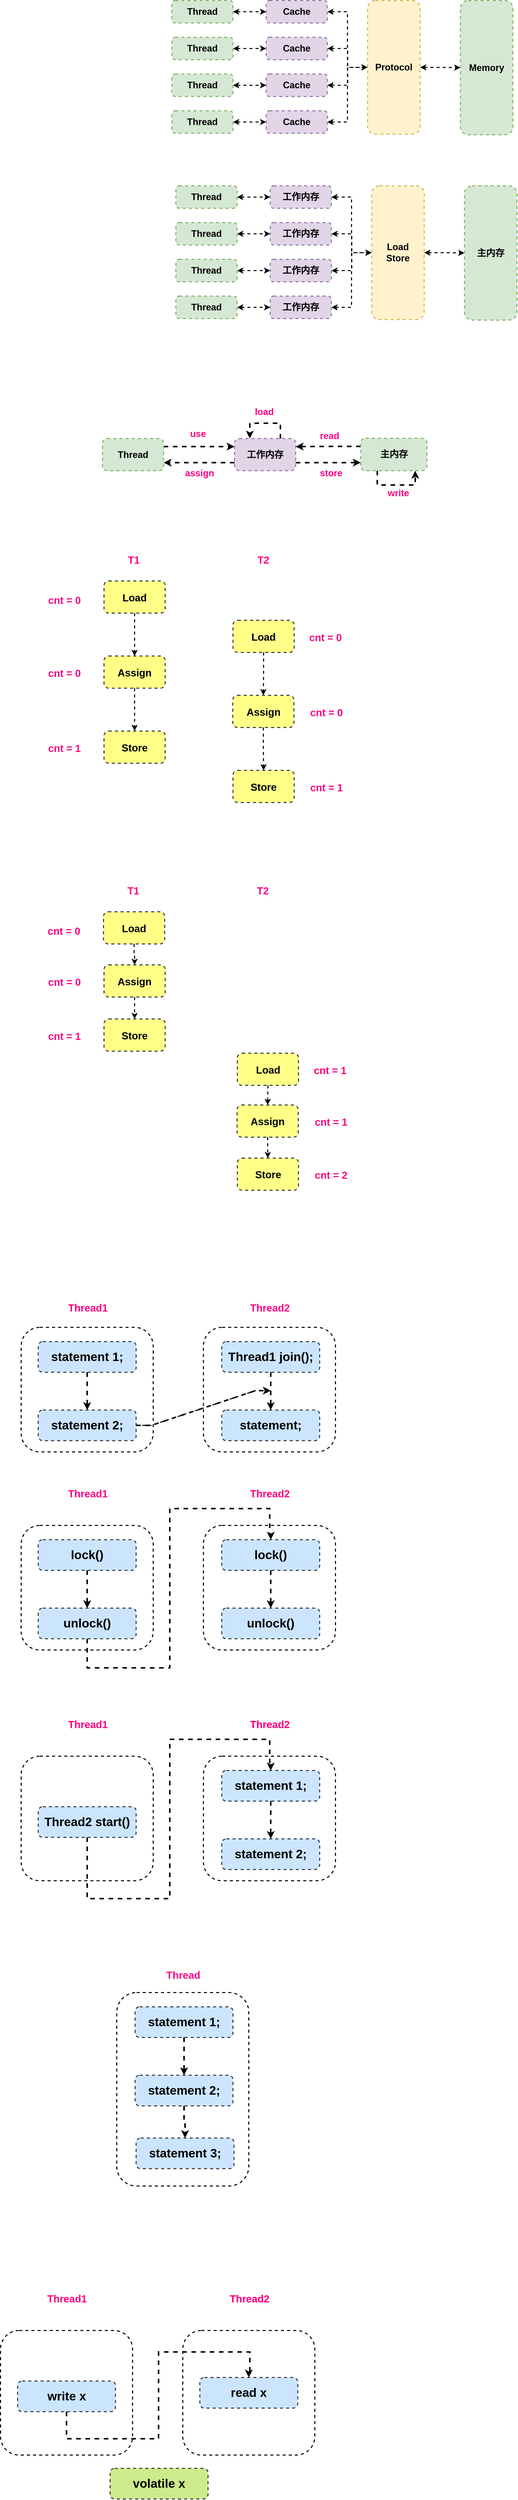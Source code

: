 <mxfile version="12.6.5" type="device"><diagram id="lJGxoGqSz7yk_JoMpPvf" name="Page-1"><mxGraphModel dx="1900" dy="453" grid="0" gridSize="10" guides="1" tooltips="1" connect="1" arrows="1" fold="1" page="0" pageScale="1" pageWidth="827" pageHeight="1169" math="0" shadow="0"><root><mxCell id="0"/><mxCell id="1" parent="0"/><mxCell id="3HVY0OB0enW9rMjZPAsn-96" value="" style="rounded=1;whiteSpace=wrap;html=1;dashed=1;strokeWidth=2;fontSize=20;fontColor=#FF0080;" vertex="1" parent="1"><mxGeometry x="-66" y="2780" width="259" height="244" as="geometry"/></mxCell><mxCell id="3HVY0OB0enW9rMjZPAsn-11" style="edgeStyle=orthogonalEdgeStyle;rounded=0;orthogonalLoop=1;jettySize=auto;html=1;exitX=1;exitY=0.5;exitDx=0;exitDy=0;entryX=0;entryY=0.5;entryDx=0;entryDy=0;startArrow=classic;startFill=1;strokeWidth=2;fontSize=18;dashed=1;" edge="1" parent="1" source="3HVY0OB0enW9rMjZPAsn-1" target="3HVY0OB0enW9rMjZPAsn-5"><mxGeometry relative="1" as="geometry"/></mxCell><mxCell id="3HVY0OB0enW9rMjZPAsn-1" value="&lt;b&gt;Thread&lt;/b&gt;" style="rounded=1;whiteSpace=wrap;html=1;strokeWidth=2;fontSize=18;fillColor=#d5e8d4;strokeColor=#82b366;dashed=1;" vertex="1" parent="1"><mxGeometry x="-128" y="181" width="120" height="44" as="geometry"/></mxCell><mxCell id="3HVY0OB0enW9rMjZPAsn-12" style="edgeStyle=orthogonalEdgeStyle;rounded=0;orthogonalLoop=1;jettySize=auto;html=1;exitX=1;exitY=0.5;exitDx=0;exitDy=0;entryX=0;entryY=0.5;entryDx=0;entryDy=0;startArrow=classic;startFill=1;strokeWidth=2;fontSize=18;dashed=1;" edge="1" parent="1" source="3HVY0OB0enW9rMjZPAsn-2" target="3HVY0OB0enW9rMjZPAsn-6"><mxGeometry relative="1" as="geometry"/></mxCell><mxCell id="3HVY0OB0enW9rMjZPAsn-2" value="&lt;b&gt;Thread&lt;/b&gt;" style="rounded=1;whiteSpace=wrap;html=1;strokeWidth=2;fontSize=18;fillColor=#d5e8d4;strokeColor=#82b366;dashed=1;" vertex="1" parent="1"><mxGeometry x="-128" y="253" width="120" height="44" as="geometry"/></mxCell><mxCell id="3HVY0OB0enW9rMjZPAsn-13" style="edgeStyle=orthogonalEdgeStyle;rounded=0;orthogonalLoop=1;jettySize=auto;html=1;exitX=1;exitY=0.5;exitDx=0;exitDy=0;entryX=0;entryY=0.5;entryDx=0;entryDy=0;startArrow=classic;startFill=1;strokeWidth=2;fontSize=18;dashed=1;" edge="1" parent="1" source="3HVY0OB0enW9rMjZPAsn-3" target="3HVY0OB0enW9rMjZPAsn-7"><mxGeometry relative="1" as="geometry"/></mxCell><mxCell id="3HVY0OB0enW9rMjZPAsn-3" value="&lt;b&gt;Thread&lt;/b&gt;" style="rounded=1;whiteSpace=wrap;html=1;strokeWidth=2;fontSize=18;fillColor=#d5e8d4;strokeColor=#82b366;dashed=1;" vertex="1" parent="1"><mxGeometry x="-128" y="325" width="120" height="44" as="geometry"/></mxCell><mxCell id="3HVY0OB0enW9rMjZPAsn-14" style="edgeStyle=orthogonalEdgeStyle;rounded=0;orthogonalLoop=1;jettySize=auto;html=1;exitX=1;exitY=0.5;exitDx=0;exitDy=0;entryX=0;entryY=0.5;entryDx=0;entryDy=0;startArrow=classic;startFill=1;strokeWidth=2;fontSize=18;dashed=1;" edge="1" parent="1" source="3HVY0OB0enW9rMjZPAsn-4" target="3HVY0OB0enW9rMjZPAsn-8"><mxGeometry relative="1" as="geometry"/></mxCell><mxCell id="3HVY0OB0enW9rMjZPAsn-4" value="&lt;b&gt;Thread&lt;/b&gt;" style="rounded=1;whiteSpace=wrap;html=1;strokeWidth=2;fontSize=18;fillColor=#d5e8d4;strokeColor=#82b366;dashed=1;" vertex="1" parent="1"><mxGeometry x="-128" y="397" width="120" height="44" as="geometry"/></mxCell><mxCell id="3HVY0OB0enW9rMjZPAsn-15" style="edgeStyle=orthogonalEdgeStyle;rounded=0;orthogonalLoop=1;jettySize=auto;html=1;exitX=1;exitY=0.5;exitDx=0;exitDy=0;entryX=0;entryY=0.5;entryDx=0;entryDy=0;startArrow=classic;startFill=1;strokeWidth=2;fontSize=18;dashed=1;" edge="1" parent="1" source="3HVY0OB0enW9rMjZPAsn-5" target="3HVY0OB0enW9rMjZPAsn-9"><mxGeometry relative="1" as="geometry"/></mxCell><mxCell id="3HVY0OB0enW9rMjZPAsn-5" value="&lt;b&gt;Cache&lt;/b&gt;" style="rounded=1;whiteSpace=wrap;html=1;strokeWidth=2;fontSize=18;fillColor=#e1d5e7;strokeColor=#9673a6;dashed=1;" vertex="1" parent="1"><mxGeometry x="57" y="181" width="120" height="44" as="geometry"/></mxCell><mxCell id="3HVY0OB0enW9rMjZPAsn-16" style="edgeStyle=orthogonalEdgeStyle;rounded=0;orthogonalLoop=1;jettySize=auto;html=1;exitX=1;exitY=0.5;exitDx=0;exitDy=0;entryX=0;entryY=0.5;entryDx=0;entryDy=0;startArrow=classic;startFill=1;strokeWidth=2;fontSize=18;dashed=1;" edge="1" parent="1" source="3HVY0OB0enW9rMjZPAsn-6" target="3HVY0OB0enW9rMjZPAsn-9"><mxGeometry relative="1" as="geometry"><Array as="points"><mxPoint x="217" y="275"/><mxPoint x="217" y="312"/></Array></mxGeometry></mxCell><mxCell id="3HVY0OB0enW9rMjZPAsn-6" value="&lt;b&gt;Cache&lt;/b&gt;" style="rounded=1;whiteSpace=wrap;html=1;strokeWidth=2;fontSize=18;fillColor=#e1d5e7;strokeColor=#9673a6;dashed=1;" vertex="1" parent="1"><mxGeometry x="57" y="253" width="120" height="44" as="geometry"/></mxCell><mxCell id="3HVY0OB0enW9rMjZPAsn-17" style="edgeStyle=orthogonalEdgeStyle;rounded=0;orthogonalLoop=1;jettySize=auto;html=1;exitX=1;exitY=0.5;exitDx=0;exitDy=0;entryX=0;entryY=0.5;entryDx=0;entryDy=0;startArrow=classic;startFill=1;strokeWidth=2;fontSize=18;dashed=1;" edge="1" parent="1" source="3HVY0OB0enW9rMjZPAsn-7" target="3HVY0OB0enW9rMjZPAsn-9"><mxGeometry relative="1" as="geometry"><Array as="points"><mxPoint x="217" y="347"/><mxPoint x="217" y="312"/></Array></mxGeometry></mxCell><mxCell id="3HVY0OB0enW9rMjZPAsn-7" value="&lt;b&gt;Cache&lt;/b&gt;" style="rounded=1;whiteSpace=wrap;html=1;strokeWidth=2;fontSize=18;fillColor=#e1d5e7;strokeColor=#9673a6;dashed=1;" vertex="1" parent="1"><mxGeometry x="57" y="325" width="120" height="44" as="geometry"/></mxCell><mxCell id="3HVY0OB0enW9rMjZPAsn-18" style="edgeStyle=orthogonalEdgeStyle;rounded=0;orthogonalLoop=1;jettySize=auto;html=1;exitX=1;exitY=0.5;exitDx=0;exitDy=0;entryX=0;entryY=0.5;entryDx=0;entryDy=0;startArrow=classic;startFill=1;strokeWidth=2;fontSize=18;dashed=1;" edge="1" parent="1" source="3HVY0OB0enW9rMjZPAsn-8" target="3HVY0OB0enW9rMjZPAsn-9"><mxGeometry relative="1" as="geometry"/></mxCell><mxCell id="3HVY0OB0enW9rMjZPAsn-8" value="&lt;b&gt;Cache&lt;/b&gt;" style="rounded=1;whiteSpace=wrap;html=1;strokeWidth=2;fontSize=18;fillColor=#e1d5e7;strokeColor=#9673a6;dashed=1;" vertex="1" parent="1"><mxGeometry x="57" y="397" width="120" height="44" as="geometry"/></mxCell><mxCell id="3HVY0OB0enW9rMjZPAsn-19" style="edgeStyle=orthogonalEdgeStyle;rounded=0;orthogonalLoop=1;jettySize=auto;html=1;exitX=1;exitY=0.5;exitDx=0;exitDy=0;entryX=0;entryY=0.5;entryDx=0;entryDy=0;startArrow=classic;startFill=1;strokeWidth=2;fontSize=18;dashed=1;" edge="1" parent="1" source="3HVY0OB0enW9rMjZPAsn-9" target="3HVY0OB0enW9rMjZPAsn-10"><mxGeometry relative="1" as="geometry"/></mxCell><mxCell id="3HVY0OB0enW9rMjZPAsn-9" value="&lt;b&gt;Protocol&lt;/b&gt;" style="rounded=1;whiteSpace=wrap;html=1;strokeWidth=2;fontSize=18;fillColor=#fff2cc;strokeColor=#d6b656;dashed=1;" vertex="1" parent="1"><mxGeometry x="256" y="181" width="103" height="262" as="geometry"/></mxCell><mxCell id="3HVY0OB0enW9rMjZPAsn-10" value="&lt;b&gt;Memory&lt;/b&gt;" style="rounded=1;whiteSpace=wrap;html=1;strokeWidth=2;fontSize=18;fillColor=#d5e8d4;strokeColor=#82b366;dashed=1;" vertex="1" parent="1"><mxGeometry x="438" y="181" width="103" height="263" as="geometry"/></mxCell><mxCell id="3HVY0OB0enW9rMjZPAsn-20" style="edgeStyle=orthogonalEdgeStyle;rounded=0;orthogonalLoop=1;jettySize=auto;html=1;exitX=1;exitY=0.5;exitDx=0;exitDy=0;entryX=0;entryY=0.5;entryDx=0;entryDy=0;startArrow=classic;startFill=1;strokeWidth=2;fontSize=18;dashed=1;" edge="1" parent="1" source="3HVY0OB0enW9rMjZPAsn-21" target="3HVY0OB0enW9rMjZPAsn-29"><mxGeometry relative="1" as="geometry"/></mxCell><mxCell id="3HVY0OB0enW9rMjZPAsn-21" value="&lt;b&gt;Thread&lt;/b&gt;" style="rounded=1;whiteSpace=wrap;html=1;strokeWidth=2;fontSize=18;fillColor=#d5e8d4;strokeColor=#82b366;dashed=1;" vertex="1" parent="1"><mxGeometry x="-120" y="544" width="120" height="44" as="geometry"/></mxCell><mxCell id="3HVY0OB0enW9rMjZPAsn-22" style="edgeStyle=orthogonalEdgeStyle;rounded=0;orthogonalLoop=1;jettySize=auto;html=1;exitX=1;exitY=0.5;exitDx=0;exitDy=0;entryX=0;entryY=0.5;entryDx=0;entryDy=0;startArrow=classic;startFill=1;strokeWidth=2;fontSize=18;dashed=1;" edge="1" parent="1" source="3HVY0OB0enW9rMjZPAsn-23" target="3HVY0OB0enW9rMjZPAsn-31"><mxGeometry relative="1" as="geometry"/></mxCell><mxCell id="3HVY0OB0enW9rMjZPAsn-23" value="&lt;b&gt;Thread&lt;/b&gt;" style="rounded=1;whiteSpace=wrap;html=1;strokeWidth=2;fontSize=18;fillColor=#d5e8d4;strokeColor=#82b366;dashed=1;" vertex="1" parent="1"><mxGeometry x="-120" y="616" width="120" height="44" as="geometry"/></mxCell><mxCell id="3HVY0OB0enW9rMjZPAsn-24" style="edgeStyle=orthogonalEdgeStyle;rounded=0;orthogonalLoop=1;jettySize=auto;html=1;exitX=1;exitY=0.5;exitDx=0;exitDy=0;entryX=0;entryY=0.5;entryDx=0;entryDy=0;startArrow=classic;startFill=1;strokeWidth=2;fontSize=18;dashed=1;" edge="1" parent="1" source="3HVY0OB0enW9rMjZPAsn-25" target="3HVY0OB0enW9rMjZPAsn-33"><mxGeometry relative="1" as="geometry"/></mxCell><mxCell id="3HVY0OB0enW9rMjZPAsn-25" value="&lt;b&gt;Thread&lt;/b&gt;" style="rounded=1;whiteSpace=wrap;html=1;strokeWidth=2;fontSize=18;fillColor=#d5e8d4;strokeColor=#82b366;dashed=1;" vertex="1" parent="1"><mxGeometry x="-120" y="688" width="120" height="44" as="geometry"/></mxCell><mxCell id="3HVY0OB0enW9rMjZPAsn-26" style="edgeStyle=orthogonalEdgeStyle;rounded=0;orthogonalLoop=1;jettySize=auto;html=1;exitX=1;exitY=0.5;exitDx=0;exitDy=0;entryX=0;entryY=0.5;entryDx=0;entryDy=0;startArrow=classic;startFill=1;strokeWidth=2;fontSize=18;dashed=1;" edge="1" parent="1" source="3HVY0OB0enW9rMjZPAsn-27" target="3HVY0OB0enW9rMjZPAsn-35"><mxGeometry relative="1" as="geometry"/></mxCell><mxCell id="3HVY0OB0enW9rMjZPAsn-27" value="&lt;b&gt;Thread&lt;/b&gt;" style="rounded=1;whiteSpace=wrap;html=1;strokeWidth=2;fontSize=18;fillColor=#d5e8d4;strokeColor=#82b366;dashed=1;" vertex="1" parent="1"><mxGeometry x="-120" y="760" width="120" height="44" as="geometry"/></mxCell><mxCell id="3HVY0OB0enW9rMjZPAsn-28" style="edgeStyle=orthogonalEdgeStyle;rounded=0;orthogonalLoop=1;jettySize=auto;html=1;exitX=1;exitY=0.5;exitDx=0;exitDy=0;entryX=0;entryY=0.5;entryDx=0;entryDy=0;startArrow=classic;startFill=1;strokeWidth=2;fontSize=18;dashed=1;" edge="1" parent="1" source="3HVY0OB0enW9rMjZPAsn-29" target="3HVY0OB0enW9rMjZPAsn-37"><mxGeometry relative="1" as="geometry"/></mxCell><mxCell id="3HVY0OB0enW9rMjZPAsn-29" value="&lt;b&gt;工作内存&lt;/b&gt;" style="rounded=1;whiteSpace=wrap;html=1;strokeWidth=2;fontSize=18;fillColor=#e1d5e7;strokeColor=#9673a6;dashed=1;" vertex="1" parent="1"><mxGeometry x="65" y="544" width="120" height="44" as="geometry"/></mxCell><mxCell id="3HVY0OB0enW9rMjZPAsn-30" style="edgeStyle=orthogonalEdgeStyle;rounded=0;orthogonalLoop=1;jettySize=auto;html=1;exitX=1;exitY=0.5;exitDx=0;exitDy=0;entryX=0;entryY=0.5;entryDx=0;entryDy=0;startArrow=classic;startFill=1;strokeWidth=2;fontSize=18;dashed=1;" edge="1" parent="1" source="3HVY0OB0enW9rMjZPAsn-31" target="3HVY0OB0enW9rMjZPAsn-37"><mxGeometry relative="1" as="geometry"><Array as="points"><mxPoint x="225" y="638"/><mxPoint x="225" y="675"/></Array></mxGeometry></mxCell><mxCell id="3HVY0OB0enW9rMjZPAsn-31" value="&lt;b&gt;工作内存&lt;/b&gt;" style="rounded=1;whiteSpace=wrap;html=1;strokeWidth=2;fontSize=18;fillColor=#e1d5e7;strokeColor=#9673a6;dashed=1;" vertex="1" parent="1"><mxGeometry x="65" y="616" width="120" height="44" as="geometry"/></mxCell><mxCell id="3HVY0OB0enW9rMjZPAsn-32" style="edgeStyle=orthogonalEdgeStyle;rounded=0;orthogonalLoop=1;jettySize=auto;html=1;exitX=1;exitY=0.5;exitDx=0;exitDy=0;entryX=0;entryY=0.5;entryDx=0;entryDy=0;startArrow=classic;startFill=1;strokeWidth=2;fontSize=18;dashed=1;" edge="1" parent="1" source="3HVY0OB0enW9rMjZPAsn-33" target="3HVY0OB0enW9rMjZPAsn-37"><mxGeometry relative="1" as="geometry"><Array as="points"><mxPoint x="225" y="710"/><mxPoint x="225" y="675"/></Array></mxGeometry></mxCell><mxCell id="3HVY0OB0enW9rMjZPAsn-33" value="&lt;b&gt;工作内存&lt;/b&gt;" style="rounded=1;whiteSpace=wrap;html=1;strokeWidth=2;fontSize=18;fillColor=#e1d5e7;strokeColor=#9673a6;dashed=1;" vertex="1" parent="1"><mxGeometry x="65" y="688" width="120" height="44" as="geometry"/></mxCell><mxCell id="3HVY0OB0enW9rMjZPAsn-34" style="edgeStyle=orthogonalEdgeStyle;rounded=0;orthogonalLoop=1;jettySize=auto;html=1;exitX=1;exitY=0.5;exitDx=0;exitDy=0;entryX=0;entryY=0.5;entryDx=0;entryDy=0;startArrow=classic;startFill=1;strokeWidth=2;fontSize=18;dashed=1;" edge="1" parent="1" source="3HVY0OB0enW9rMjZPAsn-35" target="3HVY0OB0enW9rMjZPAsn-37"><mxGeometry relative="1" as="geometry"/></mxCell><mxCell id="3HVY0OB0enW9rMjZPAsn-35" value="&lt;b&gt;工作内存&lt;/b&gt;" style="rounded=1;whiteSpace=wrap;html=1;strokeWidth=2;fontSize=18;fillColor=#e1d5e7;strokeColor=#9673a6;dashed=1;" vertex="1" parent="1"><mxGeometry x="65" y="760" width="120" height="44" as="geometry"/></mxCell><mxCell id="3HVY0OB0enW9rMjZPAsn-36" style="edgeStyle=orthogonalEdgeStyle;rounded=0;orthogonalLoop=1;jettySize=auto;html=1;exitX=1;exitY=0.5;exitDx=0;exitDy=0;entryX=0;entryY=0.5;entryDx=0;entryDy=0;startArrow=classic;startFill=1;strokeWidth=2;fontSize=18;dashed=1;" edge="1" parent="1" source="3HVY0OB0enW9rMjZPAsn-37" target="3HVY0OB0enW9rMjZPAsn-38"><mxGeometry relative="1" as="geometry"/></mxCell><mxCell id="3HVY0OB0enW9rMjZPAsn-37" value="&lt;b&gt;Load&lt;br&gt;Store&lt;br&gt;&lt;/b&gt;" style="rounded=1;whiteSpace=wrap;html=1;strokeWidth=2;fontSize=18;fillColor=#fff2cc;strokeColor=#d6b656;dashed=1;" vertex="1" parent="1"><mxGeometry x="264" y="544" width="103" height="262" as="geometry"/></mxCell><mxCell id="3HVY0OB0enW9rMjZPAsn-38" value="&lt;b&gt;主内存&lt;/b&gt;" style="rounded=1;whiteSpace=wrap;html=1;strokeWidth=2;fontSize=18;fillColor=#d5e8d4;strokeColor=#82b366;dashed=1;" vertex="1" parent="1"><mxGeometry x="446" y="544" width="103" height="263" as="geometry"/></mxCell><mxCell id="3HVY0OB0enW9rMjZPAsn-39" value="&lt;b&gt;工作内存&lt;/b&gt;" style="rounded=1;whiteSpace=wrap;html=1;strokeWidth=2;fontSize=18;fillColor=#e1d5e7;strokeColor=#9673a6;dashed=1;" vertex="1" parent="1"><mxGeometry x="65" y="760" width="120" height="44" as="geometry"/></mxCell><mxCell id="3HVY0OB0enW9rMjZPAsn-147" style="edgeStyle=orthogonalEdgeStyle;rounded=0;orthogonalLoop=1;jettySize=auto;html=1;exitX=0;exitY=0.25;exitDx=0;exitDy=0;entryX=1;entryY=0.25;entryDx=0;entryDy=0;dashed=1;startArrow=none;startFill=0;strokeWidth=3;fontSize=20;fontColor=#FF0080;" edge="1" parent="1" source="3HVY0OB0enW9rMjZPAsn-40" target="3HVY0OB0enW9rMjZPAsn-41"><mxGeometry relative="1" as="geometry"/></mxCell><mxCell id="3HVY0OB0enW9rMjZPAsn-150" style="edgeStyle=orthogonalEdgeStyle;rounded=0;orthogonalLoop=1;jettySize=auto;html=1;exitX=0.25;exitY=1;exitDx=0;exitDy=0;dashed=1;startArrow=none;startFill=0;strokeWidth=3;fontSize=20;fontColor=#FF0080;" edge="1" parent="1" source="3HVY0OB0enW9rMjZPAsn-40"><mxGeometry relative="1" as="geometry"><mxPoint x="349.429" y="1102.143" as="targetPoint"/><Array as="points"><mxPoint x="275" y="1130"/><mxPoint x="349" y="1130"/></Array></mxGeometry></mxCell><mxCell id="3HVY0OB0enW9rMjZPAsn-40" value="&lt;span&gt;主内存&lt;/span&gt;" style="rounded=1;whiteSpace=wrap;html=1;strokeWidth=2;fontSize=18;fillColor=#d5e8d4;strokeColor=#82b366;dashed=1;fontStyle=1" vertex="1" parent="1"><mxGeometry x="242.5" y="1038.5" width="130" height="63.5" as="geometry"/></mxCell><mxCell id="3HVY0OB0enW9rMjZPAsn-146" style="edgeStyle=orthogonalEdgeStyle;rounded=0;orthogonalLoop=1;jettySize=auto;html=1;exitX=1;exitY=0.75;exitDx=0;exitDy=0;entryX=0;entryY=0.75;entryDx=0;entryDy=0;dashed=1;startArrow=none;startFill=0;strokeWidth=3;fontSize=20;fontColor=#FF0080;" edge="1" parent="1" source="3HVY0OB0enW9rMjZPAsn-41" target="3HVY0OB0enW9rMjZPAsn-40"><mxGeometry relative="1" as="geometry"/></mxCell><mxCell id="3HVY0OB0enW9rMjZPAsn-149" style="edgeStyle=orthogonalEdgeStyle;rounded=0;orthogonalLoop=1;jettySize=auto;html=1;exitX=0;exitY=0.75;exitDx=0;exitDy=0;entryX=1;entryY=0.75;entryDx=0;entryDy=0;dashed=1;startArrow=none;startFill=0;strokeWidth=3;fontSize=20;fontColor=#FF0080;" edge="1" parent="1" source="3HVY0OB0enW9rMjZPAsn-41" target="3HVY0OB0enW9rMjZPAsn-42"><mxGeometry relative="1" as="geometry"/></mxCell><mxCell id="3HVY0OB0enW9rMjZPAsn-41" value="&lt;span&gt;工作内存&lt;/span&gt;" style="rounded=1;whiteSpace=wrap;html=1;strokeWidth=2;fontSize=18;fillColor=#e1d5e7;strokeColor=#9673a6;dashed=1;fontStyle=1" vertex="1" parent="1"><mxGeometry x="-5" y="1039" width="120" height="63" as="geometry"/></mxCell><mxCell id="3HVY0OB0enW9rMjZPAsn-148" style="edgeStyle=orthogonalEdgeStyle;rounded=0;orthogonalLoop=1;jettySize=auto;html=1;exitX=1;exitY=0.25;exitDx=0;exitDy=0;entryX=0;entryY=0.25;entryDx=0;entryDy=0;dashed=1;startArrow=none;startFill=0;strokeWidth=3;fontSize=20;fontColor=#FF0080;" edge="1" parent="1" source="3HVY0OB0enW9rMjZPAsn-42" target="3HVY0OB0enW9rMjZPAsn-41"><mxGeometry relative="1" as="geometry"/></mxCell><mxCell id="3HVY0OB0enW9rMjZPAsn-42" value="&lt;b&gt;Thread&lt;/b&gt;" style="rounded=1;whiteSpace=wrap;html=1;strokeWidth=2;fontSize=18;fillColor=#d5e8d4;strokeColor=#82b366;dashed=1;" vertex="1" parent="1"><mxGeometry x="-264" y="1039" width="120" height="63" as="geometry"/></mxCell><mxCell id="3HVY0OB0enW9rMjZPAsn-47" value="use" style="text;html=1;align=center;verticalAlign=middle;resizable=0;points=[];autosize=1;fontSize=18;fontStyle=1;fontColor=#FF0080;" vertex="1" parent="1"><mxGeometry x="-98" y="1017" width="41" height="26" as="geometry"/></mxCell><mxCell id="3HVY0OB0enW9rMjZPAsn-48" value="assign" style="text;html=1;align=center;verticalAlign=middle;resizable=0;points=[];autosize=1;fontSize=18;fontStyle=1;fontColor=#FF0080;" vertex="1" parent="1"><mxGeometry x="-108" y="1094" width="67" height="26" as="geometry"/></mxCell><mxCell id="3HVY0OB0enW9rMjZPAsn-49" value="load" style="text;html=1;align=center;verticalAlign=middle;resizable=0;points=[];autosize=1;fontSize=18;fontStyle=1;fontColor=#FF0080;" vertex="1" parent="1"><mxGeometry x="29" y="974" width="47" height="26" as="geometry"/></mxCell><mxCell id="3HVY0OB0enW9rMjZPAsn-50" value="read" style="text;html=1;align=center;verticalAlign=middle;resizable=0;points=[];autosize=1;fontSize=18;fontStyle=1;fontColor=#FF0080;" vertex="1" parent="1"><mxGeometry x="157" y="1021" width="48" height="26" as="geometry"/></mxCell><mxCell id="3HVY0OB0enW9rMjZPAsn-51" value="store" style="text;html=1;align=center;verticalAlign=middle;resizable=0;points=[];autosize=1;fontSize=18;fontStyle=1;fontColor=#FF0080;" vertex="1" parent="1"><mxGeometry x="157" y="1094" width="54" height="26" as="geometry"/></mxCell><mxCell id="3HVY0OB0enW9rMjZPAsn-52" value="write" style="text;html=1;align=center;verticalAlign=middle;resizable=0;points=[];autosize=1;fontSize=18;fontStyle=1;fontColor=#FF0080;" vertex="1" parent="1"><mxGeometry x="289.5" y="1133" width="52" height="26" as="geometry"/></mxCell><mxCell id="3HVY0OB0enW9rMjZPAsn-69" style="edgeStyle=orthogonalEdgeStyle;rounded=0;orthogonalLoop=1;jettySize=auto;html=1;exitX=0.5;exitY=1;exitDx=0;exitDy=0;entryX=0.5;entryY=0;entryDx=0;entryDy=0;startArrow=none;startFill=0;strokeWidth=2;fontSize=20;fontColor=#FF0080;dashed=1;" edge="1" parent="1" source="3HVY0OB0enW9rMjZPAsn-55" target="3HVY0OB0enW9rMjZPAsn-56"><mxGeometry relative="1" as="geometry"/></mxCell><mxCell id="3HVY0OB0enW9rMjZPAsn-55" value="&lt;b style=&quot;font-size: 20px;&quot;&gt;Load&lt;/b&gt;" style="rounded=1;whiteSpace=wrap;html=1;strokeWidth=2;fontSize=20;fillColor=#ffff88;strokeColor=#36393d;dashed=1;" vertex="1" parent="1"><mxGeometry x="-261" y="1318" width="120" height="63" as="geometry"/></mxCell><mxCell id="3HVY0OB0enW9rMjZPAsn-70" style="edgeStyle=orthogonalEdgeStyle;rounded=0;orthogonalLoop=1;jettySize=auto;html=1;exitX=0.5;exitY=1;exitDx=0;exitDy=0;entryX=0.5;entryY=0;entryDx=0;entryDy=0;startArrow=none;startFill=0;strokeWidth=2;fontSize=20;fontColor=#FF0080;dashed=1;" edge="1" parent="1" source="3HVY0OB0enW9rMjZPAsn-56" target="3HVY0OB0enW9rMjZPAsn-57"><mxGeometry relative="1" as="geometry"/></mxCell><mxCell id="3HVY0OB0enW9rMjZPAsn-56" value="&lt;b style=&quot;font-size: 20px;&quot;&gt;Assign&lt;/b&gt;" style="rounded=1;whiteSpace=wrap;html=1;strokeWidth=2;fontSize=20;fillColor=#ffff88;strokeColor=#36393d;dashed=1;" vertex="1" parent="1"><mxGeometry x="-261" y="1465" width="120" height="63" as="geometry"/></mxCell><mxCell id="3HVY0OB0enW9rMjZPAsn-57" value="&lt;b style=&quot;font-size: 20px;&quot;&gt;Store&lt;/b&gt;" style="rounded=1;whiteSpace=wrap;html=1;strokeWidth=2;fontSize=20;fillColor=#ffff88;strokeColor=#36393d;dashed=1;" vertex="1" parent="1"><mxGeometry x="-261" y="1612" width="120" height="63" as="geometry"/></mxCell><mxCell id="3HVY0OB0enW9rMjZPAsn-71" style="edgeStyle=orthogonalEdgeStyle;rounded=0;orthogonalLoop=1;jettySize=auto;html=1;exitX=0.5;exitY=1;exitDx=0;exitDy=0;entryX=0.5;entryY=0;entryDx=0;entryDy=0;startArrow=none;startFill=0;strokeWidth=2;fontSize=20;fontColor=#FF0080;dashed=1;" edge="1" parent="1" source="3HVY0OB0enW9rMjZPAsn-58" target="3HVY0OB0enW9rMjZPAsn-59"><mxGeometry relative="1" as="geometry"/></mxCell><mxCell id="3HVY0OB0enW9rMjZPAsn-58" value="&lt;b style=&quot;font-size: 20px;&quot;&gt;Load&lt;/b&gt;" style="rounded=1;whiteSpace=wrap;html=1;strokeWidth=2;fontSize=20;fillColor=#ffff88;strokeColor=#36393d;dashed=1;" vertex="1" parent="1"><mxGeometry x="-8" y="1395" width="120" height="63" as="geometry"/></mxCell><mxCell id="3HVY0OB0enW9rMjZPAsn-72" style="edgeStyle=orthogonalEdgeStyle;rounded=0;orthogonalLoop=1;jettySize=auto;html=1;exitX=0.5;exitY=1;exitDx=0;exitDy=0;entryX=0.5;entryY=0;entryDx=0;entryDy=0;startArrow=none;startFill=0;strokeWidth=2;fontSize=20;fontColor=#FF0080;dashed=1;" edge="1" parent="1" source="3HVY0OB0enW9rMjZPAsn-59" target="3HVY0OB0enW9rMjZPAsn-60"><mxGeometry relative="1" as="geometry"/></mxCell><mxCell id="3HVY0OB0enW9rMjZPAsn-59" value="&lt;b style=&quot;font-size: 20px;&quot;&gt;Assign&lt;/b&gt;" style="rounded=1;whiteSpace=wrap;html=1;strokeWidth=2;fontSize=20;fillColor=#ffff88;strokeColor=#36393d;dashed=1;" vertex="1" parent="1"><mxGeometry x="-8.5" y="1542" width="120" height="63" as="geometry"/></mxCell><mxCell id="3HVY0OB0enW9rMjZPAsn-60" value="&lt;b style=&quot;font-size: 20px;&quot;&gt;Store&lt;/b&gt;" style="rounded=1;whiteSpace=wrap;html=1;strokeWidth=2;fontSize=20;fillColor=#ffff88;strokeColor=#36393d;dashed=1;" vertex="1" parent="1"><mxGeometry x="-8" y="1689" width="120" height="63" as="geometry"/></mxCell><mxCell id="3HVY0OB0enW9rMjZPAsn-61" value="T1" style="text;html=1;align=center;verticalAlign=middle;resizable=0;points=[];autosize=1;fontSize=20;fontColor=#FF0080;fontStyle=1" vertex="1" parent="1"><mxGeometry x="-219.5" y="1262" width="33" height="28" as="geometry"/></mxCell><mxCell id="3HVY0OB0enW9rMjZPAsn-62" value="T2" style="text;html=1;align=center;verticalAlign=middle;resizable=0;points=[];autosize=1;fontSize=20;fontColor=#FF0080;fontStyle=1" vertex="1" parent="1"><mxGeometry x="34" y="1262" width="33" height="28" as="geometry"/></mxCell><mxCell id="3HVY0OB0enW9rMjZPAsn-63" value="cnt = 0" style="text;html=1;align=center;verticalAlign=middle;resizable=0;points=[];autosize=1;fontSize=20;fontColor=#FF0080;fontStyle=1" vertex="1" parent="1"><mxGeometry x="-376" y="1341" width="74" height="28" as="geometry"/></mxCell><mxCell id="3HVY0OB0enW9rMjZPAsn-64" value="cnt = 0" style="text;html=1;align=center;verticalAlign=middle;resizable=0;points=[];autosize=1;fontSize=20;fontColor=#FF0080;fontStyle=1" vertex="1" parent="1"><mxGeometry x="-376" y="1483.5" width="74" height="28" as="geometry"/></mxCell><mxCell id="3HVY0OB0enW9rMjZPAsn-65" value="cnt = 1" style="text;html=1;align=center;verticalAlign=middle;resizable=0;points=[];autosize=1;fontSize=20;fontColor=#FF0080;fontStyle=1" vertex="1" parent="1"><mxGeometry x="-376" y="1630.5" width="74" height="28" as="geometry"/></mxCell><mxCell id="3HVY0OB0enW9rMjZPAsn-66" value="cnt = 0" style="text;html=1;align=center;verticalAlign=middle;resizable=0;points=[];autosize=1;fontSize=20;fontColor=#FF0080;fontStyle=1" vertex="1" parent="1"><mxGeometry x="136" y="1413.5" width="74" height="28" as="geometry"/></mxCell><mxCell id="3HVY0OB0enW9rMjZPAsn-67" value="cnt = 0" style="text;html=1;align=center;verticalAlign=middle;resizable=0;points=[];autosize=1;fontSize=20;fontColor=#FF0080;fontStyle=1" vertex="1" parent="1"><mxGeometry x="138" y="1560.5" width="74" height="28" as="geometry"/></mxCell><mxCell id="3HVY0OB0enW9rMjZPAsn-68" value="cnt = 1" style="text;html=1;align=center;verticalAlign=middle;resizable=0;points=[];autosize=1;fontSize=20;fontColor=#FF0080;fontStyle=1" vertex="1" parent="1"><mxGeometry x="138" y="1707.5" width="74" height="28" as="geometry"/></mxCell><mxCell id="3HVY0OB0enW9rMjZPAsn-73" style="edgeStyle=orthogonalEdgeStyle;rounded=0;orthogonalLoop=1;jettySize=auto;html=1;exitX=0.5;exitY=1;exitDx=0;exitDy=0;entryX=0.5;entryY=0;entryDx=0;entryDy=0;startArrow=none;startFill=0;strokeWidth=2;fontSize=20;fontColor=#FF0080;dashed=1;" edge="1" parent="1" source="3HVY0OB0enW9rMjZPAsn-74" target="3HVY0OB0enW9rMjZPAsn-76"><mxGeometry relative="1" as="geometry"/></mxCell><mxCell id="3HVY0OB0enW9rMjZPAsn-74" value="&lt;b style=&quot;font-size: 20px;&quot;&gt;Load&lt;/b&gt;" style="rounded=1;whiteSpace=wrap;html=1;strokeWidth=2;fontSize=20;fillColor=#ffff88;strokeColor=#36393d;dashed=1;" vertex="1" parent="1"><mxGeometry x="-262" y="1966" width="120" height="63" as="geometry"/></mxCell><mxCell id="3HVY0OB0enW9rMjZPAsn-75" style="edgeStyle=orthogonalEdgeStyle;rounded=0;orthogonalLoop=1;jettySize=auto;html=1;exitX=0.5;exitY=1;exitDx=0;exitDy=0;entryX=0.5;entryY=0;entryDx=0;entryDy=0;startArrow=none;startFill=0;strokeWidth=2;fontSize=20;fontColor=#FF0080;dashed=1;" edge="1" parent="1" source="3HVY0OB0enW9rMjZPAsn-76" target="3HVY0OB0enW9rMjZPAsn-77"><mxGeometry relative="1" as="geometry"/></mxCell><mxCell id="3HVY0OB0enW9rMjZPAsn-76" value="&lt;b style=&quot;font-size: 20px;&quot;&gt;Assign&lt;/b&gt;" style="rounded=1;whiteSpace=wrap;html=1;strokeWidth=2;fontSize=20;fillColor=#ffff88;strokeColor=#36393d;dashed=1;" vertex="1" parent="1"><mxGeometry x="-261" y="2070" width="120" height="63" as="geometry"/></mxCell><mxCell id="3HVY0OB0enW9rMjZPAsn-77" value="&lt;b style=&quot;font-size: 20px;&quot;&gt;Store&lt;/b&gt;" style="rounded=1;whiteSpace=wrap;html=1;strokeWidth=2;fontSize=20;fillColor=#ffff88;strokeColor=#36393d;dashed=1;" vertex="1" parent="1"><mxGeometry x="-261" y="2176" width="120" height="63" as="geometry"/></mxCell><mxCell id="3HVY0OB0enW9rMjZPAsn-78" style="edgeStyle=orthogonalEdgeStyle;rounded=0;orthogonalLoop=1;jettySize=auto;html=1;exitX=0.5;exitY=1;exitDx=0;exitDy=0;entryX=0.5;entryY=0;entryDx=0;entryDy=0;startArrow=none;startFill=0;strokeWidth=2;fontSize=20;fontColor=#FF0080;dashed=1;" edge="1" parent="1" source="3HVY0OB0enW9rMjZPAsn-79" target="3HVY0OB0enW9rMjZPAsn-81"><mxGeometry relative="1" as="geometry"/></mxCell><mxCell id="3HVY0OB0enW9rMjZPAsn-79" value="&lt;b style=&quot;font-size: 20px;&quot;&gt;Load&lt;/b&gt;" style="rounded=1;whiteSpace=wrap;html=1;strokeWidth=2;fontSize=20;fillColor=#ffff88;strokeColor=#36393d;dashed=1;" vertex="1" parent="1"><mxGeometry x="0.5" y="2243" width="120" height="63" as="geometry"/></mxCell><mxCell id="3HVY0OB0enW9rMjZPAsn-80" style="edgeStyle=orthogonalEdgeStyle;rounded=0;orthogonalLoop=1;jettySize=auto;html=1;exitX=0.5;exitY=1;exitDx=0;exitDy=0;entryX=0.5;entryY=0;entryDx=0;entryDy=0;startArrow=none;startFill=0;strokeWidth=2;fontSize=20;fontColor=#FF0080;dashed=1;" edge="1" parent="1" source="3HVY0OB0enW9rMjZPAsn-81" target="3HVY0OB0enW9rMjZPAsn-82"><mxGeometry relative="1" as="geometry"/></mxCell><mxCell id="3HVY0OB0enW9rMjZPAsn-81" value="&lt;b style=&quot;font-size: 20px;&quot;&gt;Assign&lt;/b&gt;" style="rounded=1;whiteSpace=wrap;html=1;strokeWidth=2;fontSize=20;fillColor=#ffff88;strokeColor=#36393d;dashed=1;" vertex="1" parent="1"><mxGeometry y="2344.5" width="120" height="63" as="geometry"/></mxCell><mxCell id="3HVY0OB0enW9rMjZPAsn-82" value="&lt;b style=&quot;font-size: 20px;&quot;&gt;Store&lt;/b&gt;" style="rounded=1;whiteSpace=wrap;html=1;strokeWidth=2;fontSize=20;fillColor=#ffff88;strokeColor=#36393d;dashed=1;" vertex="1" parent="1"><mxGeometry x="0.5" y="2448.5" width="120" height="63" as="geometry"/></mxCell><mxCell id="3HVY0OB0enW9rMjZPAsn-83" value="T1" style="text;html=1;align=center;verticalAlign=middle;resizable=0;points=[];autosize=1;fontSize=20;fontColor=#FF0080;fontStyle=1" vertex="1" parent="1"><mxGeometry x="-220.5" y="1910" width="33" height="28" as="geometry"/></mxCell><mxCell id="3HVY0OB0enW9rMjZPAsn-84" value="T2" style="text;html=1;align=center;verticalAlign=middle;resizable=0;points=[];autosize=1;fontSize=20;fontColor=#FF0080;fontStyle=1" vertex="1" parent="1"><mxGeometry x="33" y="1910" width="33" height="28" as="geometry"/></mxCell><mxCell id="3HVY0OB0enW9rMjZPAsn-85" value="cnt = 0" style="text;html=1;align=center;verticalAlign=middle;resizable=0;points=[];autosize=1;fontSize=20;fontColor=#FF0080;fontStyle=1" vertex="1" parent="1"><mxGeometry x="-377" y="1989" width="74" height="28" as="geometry"/></mxCell><mxCell id="3HVY0OB0enW9rMjZPAsn-86" value="cnt = 0" style="text;html=1;align=center;verticalAlign=middle;resizable=0;points=[];autosize=1;fontSize=20;fontColor=#FF0080;fontStyle=1" vertex="1" parent="1"><mxGeometry x="-376" y="2088.5" width="74" height="28" as="geometry"/></mxCell><mxCell id="3HVY0OB0enW9rMjZPAsn-87" value="cnt = 1" style="text;html=1;align=center;verticalAlign=middle;resizable=0;points=[];autosize=1;fontSize=20;fontColor=#FF0080;fontStyle=1" vertex="1" parent="1"><mxGeometry x="-376" y="2194.5" width="74" height="28" as="geometry"/></mxCell><mxCell id="3HVY0OB0enW9rMjZPAsn-88" value="cnt = 1" style="text;html=1;align=center;verticalAlign=middle;resizable=0;points=[];autosize=1;fontSize=20;fontColor=#FF0080;fontStyle=1" vertex="1" parent="1"><mxGeometry x="144.5" y="2261.5" width="74" height="28" as="geometry"/></mxCell><mxCell id="3HVY0OB0enW9rMjZPAsn-89" value="cnt = 1" style="text;html=1;align=center;verticalAlign=middle;resizable=0;points=[];autosize=1;fontSize=20;fontColor=#FF0080;fontStyle=1" vertex="1" parent="1"><mxGeometry x="146.5" y="2363" width="74" height="28" as="geometry"/></mxCell><mxCell id="3HVY0OB0enW9rMjZPAsn-90" value="cnt = 2" style="text;html=1;align=center;verticalAlign=middle;resizable=0;points=[];autosize=1;fontSize=20;fontColor=#FF0080;fontStyle=1" vertex="1" parent="1"><mxGeometry x="146.5" y="2467" width="74" height="28" as="geometry"/></mxCell><mxCell id="3HVY0OB0enW9rMjZPAsn-91" value="" style="rounded=1;whiteSpace=wrap;html=1;dashed=1;strokeWidth=2;fontSize=20;fontColor=#FF0080;" vertex="1" parent="1"><mxGeometry x="-423.5" y="2780" width="259" height="244" as="geometry"/></mxCell><mxCell id="3HVY0OB0enW9rMjZPAsn-97" style="edgeStyle=orthogonalEdgeStyle;rounded=0;orthogonalLoop=1;jettySize=auto;html=1;exitX=0.5;exitY=1;exitDx=0;exitDy=0;entryX=0.5;entryY=0;entryDx=0;entryDy=0;dashed=1;startArrow=none;startFill=0;strokeWidth=3;fontSize=20;fontColor=#FF0080;" edge="1" parent="1" source="3HVY0OB0enW9rMjZPAsn-92" target="3HVY0OB0enW9rMjZPAsn-93"><mxGeometry relative="1" as="geometry"/></mxCell><mxCell id="3HVY0OB0enW9rMjZPAsn-92" value="&lt;font style=&quot;font-size: 24px&quot;&gt;statement 1;&lt;/font&gt;" style="rounded=1;whiteSpace=wrap;html=1;dashed=1;strokeWidth=2;fontSize=20;fontStyle=1;fillColor=#cce5ff;strokeColor=#36393d;" vertex="1" parent="1"><mxGeometry x="-390" y="2808" width="192" height="60" as="geometry"/></mxCell><mxCell id="3HVY0OB0enW9rMjZPAsn-99" style="edgeStyle=entityRelationEdgeStyle;rounded=0;orthogonalLoop=1;jettySize=auto;html=1;exitX=1;exitY=0.5;exitDx=0;exitDy=0;dashed=1;startArrow=none;startFill=0;strokeWidth=2;fontSize=20;fontColor=#FF0080;" edge="1" parent="1" source="3HVY0OB0enW9rMjZPAsn-93"><mxGeometry relative="1" as="geometry"><mxPoint x="66" y="2904" as="targetPoint"/></mxGeometry></mxCell><mxCell id="3HVY0OB0enW9rMjZPAsn-93" value="&lt;font style=&quot;font-size: 24px&quot;&gt;statement 2;&lt;/font&gt;" style="rounded=1;whiteSpace=wrap;html=1;dashed=1;strokeWidth=2;fontSize=20;fontStyle=1;fillColor=#cce5ff;strokeColor=#36393d;" vertex="1" parent="1"><mxGeometry x="-390" y="2942" width="192" height="60" as="geometry"/></mxCell><mxCell id="3HVY0OB0enW9rMjZPAsn-98" style="edgeStyle=orthogonalEdgeStyle;rounded=0;orthogonalLoop=1;jettySize=auto;html=1;exitX=0.5;exitY=1;exitDx=0;exitDy=0;entryX=0.5;entryY=0;entryDx=0;entryDy=0;dashed=1;startArrow=none;startFill=0;strokeWidth=3;fontSize=20;fontColor=#FF0080;" edge="1" parent="1" source="3HVY0OB0enW9rMjZPAsn-94" target="3HVY0OB0enW9rMjZPAsn-95"><mxGeometry relative="1" as="geometry"/></mxCell><mxCell id="3HVY0OB0enW9rMjZPAsn-94" value="&lt;font style=&quot;font-size: 24px&quot;&gt;Thread1 join();&lt;/font&gt;" style="rounded=1;whiteSpace=wrap;html=1;dashed=1;strokeWidth=2;fontSize=20;fontStyle=1;fillColor=#cce5ff;strokeColor=#36393d;" vertex="1" parent="1"><mxGeometry x="-30" y="2808" width="192" height="60" as="geometry"/></mxCell><mxCell id="3HVY0OB0enW9rMjZPAsn-95" value="&lt;font style=&quot;font-size: 24px&quot;&gt;statement;&lt;/font&gt;" style="rounded=1;whiteSpace=wrap;html=1;dashed=1;strokeWidth=2;fontSize=20;fontStyle=1;fillColor=#cce5ff;strokeColor=#36393d;" vertex="1" parent="1"><mxGeometry x="-30" y="2942" width="192" height="60" as="geometry"/></mxCell><mxCell id="3HVY0OB0enW9rMjZPAsn-100" style="edgeStyle=entityRelationEdgeStyle;rounded=0;orthogonalLoop=1;jettySize=auto;html=1;exitX=1;exitY=0.5;exitDx=0;exitDy=0;dashed=1;startArrow=none;startFill=0;strokeWidth=3;fontSize=20;fontColor=#FF0080;" edge="1" parent="1"><mxGeometry relative="1" as="geometry"><mxPoint x="66" y="2904.0" as="targetPoint"/><mxPoint x="-198.0" y="2972" as="sourcePoint"/></mxGeometry></mxCell><mxCell id="3HVY0OB0enW9rMjZPAsn-101" value="Thread1" style="text;html=1;align=center;verticalAlign=middle;resizable=0;points=[];autosize=1;fontSize=20;fontColor=#FF0080;fontStyle=1" vertex="1" parent="1"><mxGeometry x="-337.5" y="2727" width="88" height="28" as="geometry"/></mxCell><mxCell id="3HVY0OB0enW9rMjZPAsn-102" value="Thread2" style="text;html=1;align=center;verticalAlign=middle;resizable=0;points=[];autosize=1;fontSize=20;fontColor=#FF0080;fontStyle=1" vertex="1" parent="1"><mxGeometry x="20" y="2727" width="88" height="28" as="geometry"/></mxCell><mxCell id="3HVY0OB0enW9rMjZPAsn-103" value="" style="rounded=1;whiteSpace=wrap;html=1;dashed=1;strokeWidth=2;fontSize=20;fontColor=#FF0080;" vertex="1" parent="1"><mxGeometry x="-66" y="3168" width="259" height="244" as="geometry"/></mxCell><mxCell id="3HVY0OB0enW9rMjZPAsn-104" value="" style="rounded=1;whiteSpace=wrap;html=1;dashed=1;strokeWidth=2;fontSize=20;fontColor=#FF0080;" vertex="1" parent="1"><mxGeometry x="-423.5" y="3168" width="259" height="244" as="geometry"/></mxCell><mxCell id="3HVY0OB0enW9rMjZPAsn-105" style="edgeStyle=orthogonalEdgeStyle;rounded=0;orthogonalLoop=1;jettySize=auto;html=1;exitX=0.5;exitY=1;exitDx=0;exitDy=0;entryX=0.5;entryY=0;entryDx=0;entryDy=0;dashed=1;startArrow=none;startFill=0;strokeWidth=3;fontSize=20;fontColor=#FF0080;" edge="1" parent="1" source="3HVY0OB0enW9rMjZPAsn-106" target="3HVY0OB0enW9rMjZPAsn-108"><mxGeometry relative="1" as="geometry"/></mxCell><mxCell id="3HVY0OB0enW9rMjZPAsn-106" value="&lt;font style=&quot;font-size: 24px&quot;&gt;lock()&lt;/font&gt;" style="rounded=1;whiteSpace=wrap;html=1;dashed=1;strokeWidth=2;fontSize=20;fontStyle=1;fillColor=#cce5ff;strokeColor=#36393d;" vertex="1" parent="1"><mxGeometry x="-390" y="3196" width="192" height="60" as="geometry"/></mxCell><mxCell id="3HVY0OB0enW9rMjZPAsn-115" style="edgeStyle=orthogonalEdgeStyle;rounded=0;orthogonalLoop=1;jettySize=auto;html=1;exitX=0.5;exitY=1;exitDx=0;exitDy=0;entryX=0.5;entryY=0;entryDx=0;entryDy=0;dashed=1;startArrow=none;startFill=0;strokeWidth=3;fontSize=20;fontColor=#FF0080;" edge="1" parent="1" source="3HVY0OB0enW9rMjZPAsn-108" target="3HVY0OB0enW9rMjZPAsn-110"><mxGeometry relative="1" as="geometry"><Array as="points"><mxPoint x="-294" y="3447"/><mxPoint x="-132" y="3447"/><mxPoint x="-132" y="3135"/><mxPoint x="64" y="3135"/><mxPoint x="64" y="3187"/><mxPoint x="66" y="3187"/></Array></mxGeometry></mxCell><mxCell id="3HVY0OB0enW9rMjZPAsn-108" value="&lt;font style=&quot;font-size: 24px&quot;&gt;unlock()&lt;/font&gt;" style="rounded=1;whiteSpace=wrap;html=1;dashed=1;strokeWidth=2;fontSize=20;fontStyle=1;fillColor=#cce5ff;strokeColor=#36393d;" vertex="1" parent="1"><mxGeometry x="-390" y="3330" width="192" height="60" as="geometry"/></mxCell><mxCell id="3HVY0OB0enW9rMjZPAsn-109" style="edgeStyle=orthogonalEdgeStyle;rounded=0;orthogonalLoop=1;jettySize=auto;html=1;exitX=0.5;exitY=1;exitDx=0;exitDy=0;entryX=0.5;entryY=0;entryDx=0;entryDy=0;dashed=1;startArrow=none;startFill=0;strokeWidth=3;fontSize=20;fontColor=#FF0080;" edge="1" parent="1" source="3HVY0OB0enW9rMjZPAsn-110" target="3HVY0OB0enW9rMjZPAsn-111"><mxGeometry relative="1" as="geometry"/></mxCell><mxCell id="3HVY0OB0enW9rMjZPAsn-110" value="&lt;font style=&quot;font-size: 24px&quot;&gt;lock()&lt;/font&gt;" style="rounded=1;whiteSpace=wrap;html=1;dashed=1;strokeWidth=2;fontSize=20;fontStyle=1;fillColor=#cce5ff;strokeColor=#36393d;" vertex="1" parent="1"><mxGeometry x="-30" y="3196" width="192" height="60" as="geometry"/></mxCell><mxCell id="3HVY0OB0enW9rMjZPAsn-111" value="&lt;font style=&quot;font-size: 24px&quot;&gt;unlock()&lt;/font&gt;" style="rounded=1;whiteSpace=wrap;html=1;dashed=1;strokeWidth=2;fontSize=20;fontStyle=1;fillColor=#cce5ff;strokeColor=#36393d;" vertex="1" parent="1"><mxGeometry x="-30" y="3330" width="192" height="60" as="geometry"/></mxCell><mxCell id="3HVY0OB0enW9rMjZPAsn-113" value="Thread1" style="text;html=1;align=center;verticalAlign=middle;resizable=0;points=[];autosize=1;fontSize=20;fontColor=#FF0080;fontStyle=1" vertex="1" parent="1"><mxGeometry x="-337.5" y="3091" width="88" height="28" as="geometry"/></mxCell><mxCell id="3HVY0OB0enW9rMjZPAsn-114" value="Thread2" style="text;html=1;align=center;verticalAlign=middle;resizable=0;points=[];autosize=1;fontSize=20;fontColor=#FF0080;fontStyle=1" vertex="1" parent="1"><mxGeometry x="20" y="3091" width="88" height="28" as="geometry"/></mxCell><mxCell id="3HVY0OB0enW9rMjZPAsn-116" value="" style="rounded=1;whiteSpace=wrap;html=1;dashed=1;strokeWidth=2;fontSize=20;fontColor=#FF0080;" vertex="1" parent="1"><mxGeometry x="-66" y="3620" width="259" height="244" as="geometry"/></mxCell><mxCell id="3HVY0OB0enW9rMjZPAsn-117" value="" style="rounded=1;whiteSpace=wrap;html=1;dashed=1;strokeWidth=2;fontSize=20;fontColor=#FF0080;" vertex="1" parent="1"><mxGeometry x="-423.5" y="3620" width="259" height="244" as="geometry"/></mxCell><mxCell id="3HVY0OB0enW9rMjZPAsn-120" style="edgeStyle=orthogonalEdgeStyle;rounded=0;orthogonalLoop=1;jettySize=auto;html=1;exitX=0.5;exitY=1;exitDx=0;exitDy=0;entryX=0.5;entryY=0;entryDx=0;entryDy=0;dashed=1;startArrow=none;startFill=0;strokeWidth=3;fontSize=20;fontColor=#FF0080;" edge="1" parent="1" source="3HVY0OB0enW9rMjZPAsn-121" target="3HVY0OB0enW9rMjZPAsn-123"><mxGeometry relative="1" as="geometry"><Array as="points"><mxPoint x="-294" y="3899"/><mxPoint x="-132" y="3899"/><mxPoint x="-132" y="3587"/><mxPoint x="64" y="3587"/><mxPoint x="64" y="3639"/><mxPoint x="66" y="3639"/></Array></mxGeometry></mxCell><mxCell id="3HVY0OB0enW9rMjZPAsn-121" value="&lt;font style=&quot;font-size: 24px&quot;&gt;Thread2 start()&lt;/font&gt;" style="rounded=1;whiteSpace=wrap;html=1;dashed=1;strokeWidth=2;fontSize=20;fontStyle=1;fillColor=#cce5ff;strokeColor=#36393d;" vertex="1" parent="1"><mxGeometry x="-390" y="3719" width="192" height="60" as="geometry"/></mxCell><mxCell id="3HVY0OB0enW9rMjZPAsn-122" style="edgeStyle=orthogonalEdgeStyle;rounded=0;orthogonalLoop=1;jettySize=auto;html=1;exitX=0.5;exitY=1;exitDx=0;exitDy=0;entryX=0.5;entryY=0;entryDx=0;entryDy=0;dashed=1;startArrow=none;startFill=0;strokeWidth=3;fontSize=20;fontColor=#FF0080;" edge="1" parent="1" source="3HVY0OB0enW9rMjZPAsn-123" target="3HVY0OB0enW9rMjZPAsn-124"><mxGeometry relative="1" as="geometry"/></mxCell><mxCell id="3HVY0OB0enW9rMjZPAsn-123" value="&lt;font style=&quot;font-size: 24px&quot;&gt;statement 1;&lt;/font&gt;" style="rounded=1;whiteSpace=wrap;html=1;dashed=1;strokeWidth=2;fontSize=20;fontStyle=1;fillColor=#cce5ff;strokeColor=#36393d;" vertex="1" parent="1"><mxGeometry x="-30" y="3648" width="192" height="60" as="geometry"/></mxCell><mxCell id="3HVY0OB0enW9rMjZPAsn-124" value="&lt;span style=&quot;font-size: 24px&quot;&gt;statement 2;&lt;/span&gt;" style="rounded=1;whiteSpace=wrap;html=1;dashed=1;strokeWidth=2;fontSize=20;fontStyle=1;fillColor=#cce5ff;strokeColor=#36393d;" vertex="1" parent="1"><mxGeometry x="-30" y="3782" width="192" height="60" as="geometry"/></mxCell><mxCell id="3HVY0OB0enW9rMjZPAsn-125" value="Thread1" style="text;html=1;align=center;verticalAlign=middle;resizable=0;points=[];autosize=1;fontSize=20;fontColor=#FF0080;fontStyle=1" vertex="1" parent="1"><mxGeometry x="-337.5" y="3543" width="88" height="28" as="geometry"/></mxCell><mxCell id="3HVY0OB0enW9rMjZPAsn-126" value="Thread2" style="text;html=1;align=center;verticalAlign=middle;resizable=0;points=[];autosize=1;fontSize=20;fontColor=#FF0080;fontStyle=1" vertex="1" parent="1"><mxGeometry x="20" y="3543" width="88" height="28" as="geometry"/></mxCell><mxCell id="3HVY0OB0enW9rMjZPAsn-127" value="Thread2" style="text;html=1;align=center;verticalAlign=middle;resizable=0;points=[];autosize=1;fontSize=20;fontColor=#FF0080;fontStyle=1" vertex="1" parent="1"><mxGeometry x="20" y="3543" width="88" height="28" as="geometry"/></mxCell><mxCell id="3HVY0OB0enW9rMjZPAsn-128" value="" style="rounded=1;whiteSpace=wrap;html=1;dashed=1;strokeWidth=2;fontSize=20;fontColor=#FF0080;" vertex="1" parent="1"><mxGeometry x="-236" y="4083" width="259" height="379" as="geometry"/></mxCell><mxCell id="3HVY0OB0enW9rMjZPAsn-129" style="edgeStyle=orthogonalEdgeStyle;rounded=0;orthogonalLoop=1;jettySize=auto;html=1;exitX=0.5;exitY=1;exitDx=0;exitDy=0;entryX=0.5;entryY=0;entryDx=0;entryDy=0;dashed=1;startArrow=none;startFill=0;strokeWidth=3;fontSize=20;fontColor=#FF0080;" edge="1" parent="1" source="3HVY0OB0enW9rMjZPAsn-130" target="3HVY0OB0enW9rMjZPAsn-131"><mxGeometry relative="1" as="geometry"/></mxCell><mxCell id="3HVY0OB0enW9rMjZPAsn-130" value="&lt;font style=&quot;font-size: 24px&quot;&gt;statement 1;&lt;/font&gt;" style="rounded=1;whiteSpace=wrap;html=1;dashed=1;strokeWidth=2;fontSize=20;fontStyle=1;fillColor=#cce5ff;strokeColor=#36393d;" vertex="1" parent="1"><mxGeometry x="-200" y="4111" width="192" height="60" as="geometry"/></mxCell><mxCell id="3HVY0OB0enW9rMjZPAsn-134" style="edgeStyle=orthogonalEdgeStyle;rounded=0;orthogonalLoop=1;jettySize=auto;html=1;exitX=0.5;exitY=1;exitDx=0;exitDy=0;dashed=1;startArrow=none;startFill=0;strokeWidth=3;fontSize=20;fontColor=#FF0080;" edge="1" parent="1" source="3HVY0OB0enW9rMjZPAsn-131" target="3HVY0OB0enW9rMjZPAsn-133"><mxGeometry relative="1" as="geometry"/></mxCell><mxCell id="3HVY0OB0enW9rMjZPAsn-131" value="&lt;span style=&quot;font-size: 24px&quot;&gt;statement 2;&lt;/span&gt;" style="rounded=1;whiteSpace=wrap;html=1;dashed=1;strokeWidth=2;fontSize=20;fontStyle=1;fillColor=#cce5ff;strokeColor=#36393d;" vertex="1" parent="1"><mxGeometry x="-200" y="4245" width="192" height="60" as="geometry"/></mxCell><mxCell id="3HVY0OB0enW9rMjZPAsn-132" value="Thread" style="text;html=1;align=center;verticalAlign=middle;resizable=0;points=[];autosize=1;fontSize=20;fontColor=#FF0080;fontStyle=1" vertex="1" parent="1"><mxGeometry x="-145" y="4034" width="77" height="28" as="geometry"/></mxCell><mxCell id="3HVY0OB0enW9rMjZPAsn-133" value="&lt;span style=&quot;font-size: 24px&quot;&gt;statement 3;&lt;/span&gt;" style="rounded=1;whiteSpace=wrap;html=1;dashed=1;strokeWidth=2;fontSize=20;fontStyle=1;fillColor=#cce5ff;strokeColor=#36393d;" vertex="1" parent="1"><mxGeometry x="-198" y="4368" width="192" height="60" as="geometry"/></mxCell><mxCell id="3HVY0OB0enW9rMjZPAsn-135" value="" style="rounded=1;whiteSpace=wrap;html=1;dashed=1;strokeWidth=2;fontSize=20;fontColor=#FF0080;" vertex="1" parent="1"><mxGeometry x="-106.5" y="4745" width="259" height="244" as="geometry"/></mxCell><mxCell id="3HVY0OB0enW9rMjZPAsn-136" value="" style="rounded=1;whiteSpace=wrap;html=1;dashed=1;strokeWidth=2;fontSize=20;fontColor=#FF0080;" vertex="1" parent="1"><mxGeometry x="-464" y="4745" width="259" height="244" as="geometry"/></mxCell><mxCell id="3HVY0OB0enW9rMjZPAsn-137" style="edgeStyle=orthogonalEdgeStyle;rounded=0;orthogonalLoop=1;jettySize=auto;html=1;exitX=0.5;exitY=1;exitDx=0;exitDy=0;entryX=0.5;entryY=0;entryDx=0;entryDy=0;dashed=1;startArrow=none;startFill=0;strokeWidth=3;fontSize=20;fontColor=#FF0080;" edge="1" parent="1" source="3HVY0OB0enW9rMjZPAsn-138" target="3HVY0OB0enW9rMjZPAsn-140"><mxGeometry relative="1" as="geometry"><Array as="points"><mxPoint x="-335" y="4957"/><mxPoint x="-154" y="4957"/><mxPoint x="-154" y="4787"/><mxPoint x="25" y="4787"/><mxPoint x="25" y="4831"/><mxPoint x="23" y="4831"/></Array></mxGeometry></mxCell><mxCell id="3HVY0OB0enW9rMjZPAsn-138" value="&lt;font style=&quot;font-size: 24px&quot;&gt;write x&lt;/font&gt;" style="rounded=1;whiteSpace=wrap;html=1;dashed=1;strokeWidth=2;fontSize=20;fontStyle=1;fillColor=#cce5ff;strokeColor=#36393d;" vertex="1" parent="1"><mxGeometry x="-430.5" y="4844" width="192" height="60" as="geometry"/></mxCell><mxCell id="3HVY0OB0enW9rMjZPAsn-140" value="&lt;font style=&quot;font-size: 24px&quot;&gt;read x&lt;/font&gt;" style="rounded=1;whiteSpace=wrap;html=1;dashed=1;strokeWidth=2;fontSize=20;fontStyle=1;fillColor=#cce5ff;strokeColor=#36393d;" vertex="1" parent="1"><mxGeometry x="-73" y="4837" width="192" height="60" as="geometry"/></mxCell><mxCell id="3HVY0OB0enW9rMjZPAsn-142" value="Thread1" style="text;html=1;align=center;verticalAlign=middle;resizable=0;points=[];autosize=1;fontSize=20;fontColor=#FF0080;fontStyle=1" vertex="1" parent="1"><mxGeometry x="-378" y="4668" width="88" height="28" as="geometry"/></mxCell><mxCell id="3HVY0OB0enW9rMjZPAsn-143" value="Thread2" style="text;html=1;align=center;verticalAlign=middle;resizable=0;points=[];autosize=1;fontSize=20;fontColor=#FF0080;fontStyle=1" vertex="1" parent="1"><mxGeometry x="-20.5" y="4668" width="88" height="28" as="geometry"/></mxCell><mxCell id="3HVY0OB0enW9rMjZPAsn-144" value="Thread2" style="text;html=1;align=center;verticalAlign=middle;resizable=0;points=[];autosize=1;fontSize=20;fontColor=#FF0080;fontStyle=1" vertex="1" parent="1"><mxGeometry x="-20.5" y="4668" width="88" height="28" as="geometry"/></mxCell><mxCell id="3HVY0OB0enW9rMjZPAsn-145" value="&lt;font style=&quot;font-size: 24px&quot;&gt;volatile x&lt;/font&gt;" style="rounded=1;whiteSpace=wrap;html=1;dashed=1;strokeWidth=2;fontSize=20;fontStyle=1;fillColor=#cdeb8b;strokeColor=#36393d;" vertex="1" parent="1"><mxGeometry x="-249" y="5015" width="192" height="60" as="geometry"/></mxCell><mxCell id="3HVY0OB0enW9rMjZPAsn-151" style="edgeStyle=orthogonalEdgeStyle;rounded=0;orthogonalLoop=1;jettySize=auto;html=1;exitX=0.75;exitY=0;exitDx=0;exitDy=0;entryX=0.25;entryY=0;entryDx=0;entryDy=0;dashed=1;startArrow=none;startFill=0;strokeWidth=3;fontSize=20;fontColor=#FF0080;" edge="1" parent="1" source="3HVY0OB0enW9rMjZPAsn-41" target="3HVY0OB0enW9rMjZPAsn-41"><mxGeometry relative="1" as="geometry"><Array as="points"><mxPoint x="85" y="1009"/><mxPoint x="25" y="1009"/></Array></mxGeometry></mxCell></root></mxGraphModel></diagram></mxfile>
